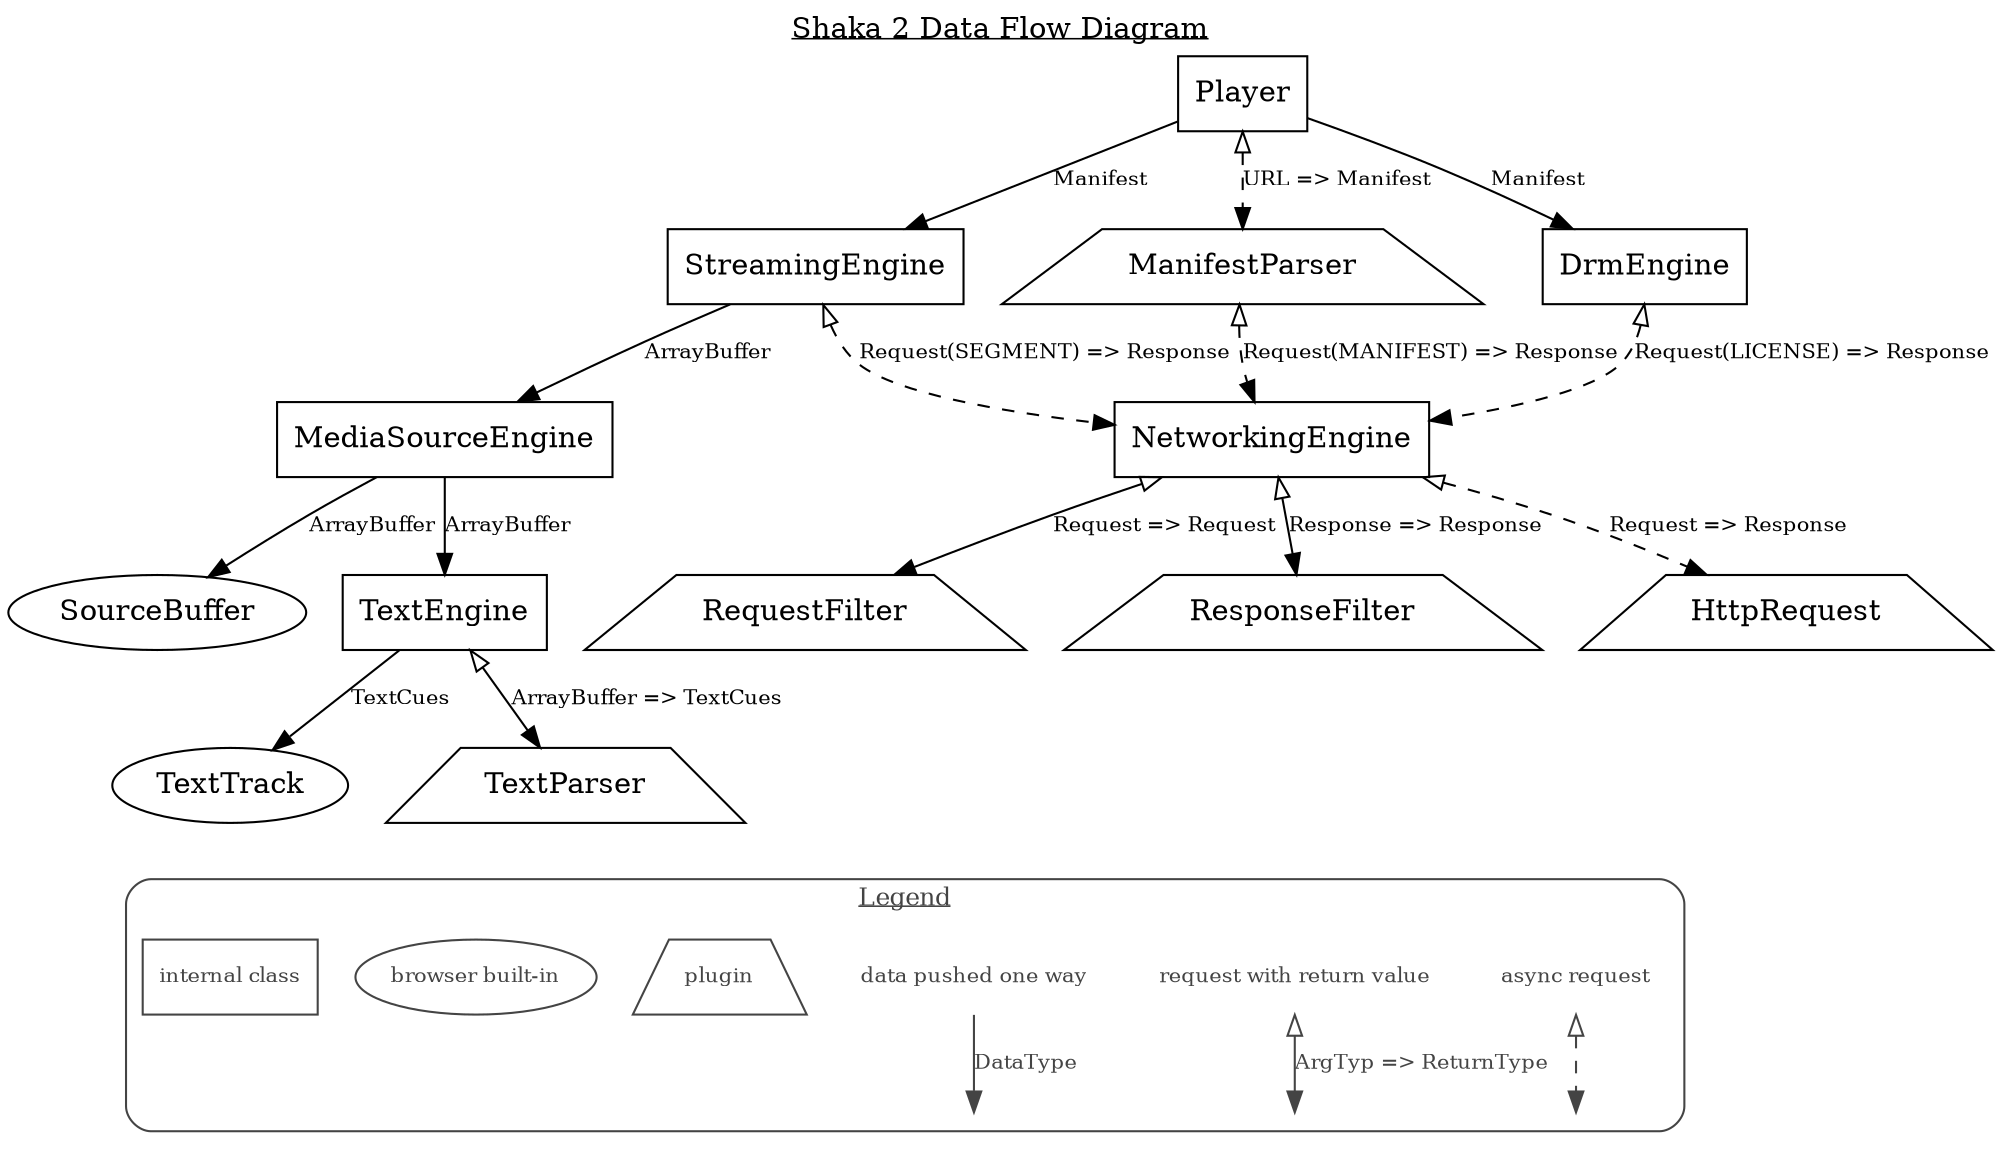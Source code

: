 # Generate png with: dot -Tpng -O dataflow.gv

digraph shaka2_data {
  label=<<u>Shaka 2 Data Flow Diagram</u>>
  labelloc=t
  node [ shape=rectangle ]
  edge [ fontsize=10 ]

  SourceBuffer [ shape=oval ]
  TextTrack [ shape=oval ]

  ManifestParser [ shape=trapezium ]
  TextParser [ shape=trapezium ]
  RequestFilter [ shape=trapezium ]
  ResponseFilter [ shape=trapezium ]
  HttpRequest [ shape=trapezium ]

  Player -> ManifestParser [ label="URL => Manifest" dir=both arrowtail=onormal style=dashed ]
  Player -> StreamingEngine [ label=Manifest ]
  Player -> DrmEngine [ label=Manifest ]

  ManifestParser -> NetworkingEngine [ label="Request(MANIFEST) => Response" dir=both arrowtail=onormal style=dashed ]
  StreamingEngine -> NetworkingEngine [ label="Request(SEGMENT) => Response" dir=both arrowtail=onormal style=dashed ]
  DrmEngine -> NetworkingEngine [ label="Request(LICENSE) => Response" dir=both arrowtail=onormal style=dashed ]

  StreamingEngine -> MediaSourceEngine [ label="ArrayBuffer" ]
  MediaSourceEngine -> SourceBuffer [ label="ArrayBuffer" ]
  MediaSourceEngine -> TextEngine [ label="ArrayBuffer" ]
  TextEngine -> TextParser [ label="ArrayBuffer => TextCues" dir=both arrowtail=onormal ]
  TextEngine -> TextTrack [ label="TextCues" ]

  NetworkingEngine -> RequestFilter [ label="Request => Request" dir=both arrowtail=onormal ]
  NetworkingEngine -> ResponseFilter [ label="Response => Response" dir=both arrowtail=onormal ]
  NetworkingEngine -> HttpRequest [ label="Request => Response" dir=both arrowtail=onormal style=dashed ]

  subgraph cluster_legend {
    style=rounded
    color="#444444"
    label=<<u>Legend</u>>
    fontsize=12
    fontcolor="#444444"

    node [ shape=plaintext color="#444444" fontsize=10 fontcolor="#444444" ]
    edge [ color="#444444" fontcolor="#444444" ]

    blank1 [ label="" fixedsize=true height=0 ]
    blank2 [ label="" fixedsize=true height=0 ]
    blank3 [ label="" fixedsize=true height=0 ]
    "async request" -> blank3 [ dir=both arrowtail=onormal style=dashed ]
    "request with return value" -> blank2 [ dir=both arrowtail=onormal label="ArgTyp => ReturnType" ]
    "data pushed one way" -> blank1 [ label="DataType" ]

    plugin [ shape=trapezium ]
    "browser built-in" [ shape=oval ]
    "internal class" [ shape=rectangle ]
  }

  # Hack to move the legend beneath the main graph:
  TextTrack -> "internal class" [ style=invisible arrowhead=none ]
}
